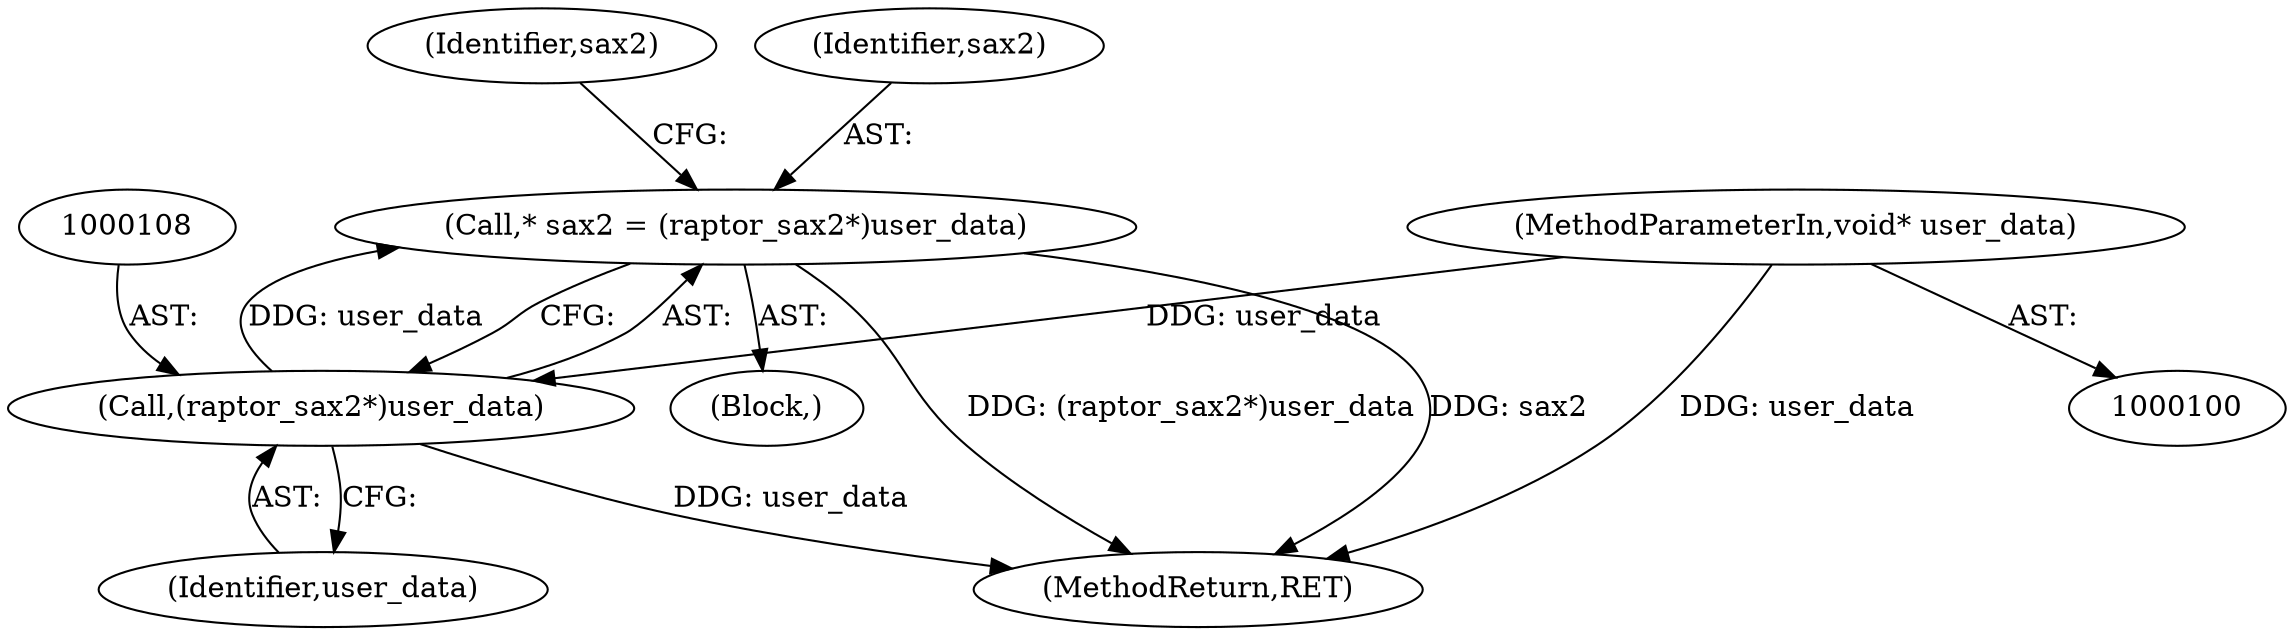digraph "0_raptor_a676f235309a59d4aa78eeffd2574ae5d341fcb0_0@pointer" {
"1000105" [label="(Call,* sax2 = (raptor_sax2*)user_data)"];
"1000107" [label="(Call,(raptor_sax2*)user_data)"];
"1000101" [label="(MethodParameterIn,void* user_data)"];
"1000109" [label="(Identifier,user_data)"];
"1000113" [label="(Identifier,sax2)"];
"1000101" [label="(MethodParameterIn,void* user_data)"];
"1000103" [label="(Block,)"];
"1000105" [label="(Call,* sax2 = (raptor_sax2*)user_data)"];
"1000106" [label="(Identifier,sax2)"];
"1000116" [label="(MethodReturn,RET)"];
"1000107" [label="(Call,(raptor_sax2*)user_data)"];
"1000105" -> "1000103"  [label="AST: "];
"1000105" -> "1000107"  [label="CFG: "];
"1000106" -> "1000105"  [label="AST: "];
"1000107" -> "1000105"  [label="AST: "];
"1000113" -> "1000105"  [label="CFG: "];
"1000105" -> "1000116"  [label="DDG: (raptor_sax2*)user_data"];
"1000105" -> "1000116"  [label="DDG: sax2"];
"1000107" -> "1000105"  [label="DDG: user_data"];
"1000107" -> "1000109"  [label="CFG: "];
"1000108" -> "1000107"  [label="AST: "];
"1000109" -> "1000107"  [label="AST: "];
"1000107" -> "1000116"  [label="DDG: user_data"];
"1000101" -> "1000107"  [label="DDG: user_data"];
"1000101" -> "1000100"  [label="AST: "];
"1000101" -> "1000116"  [label="DDG: user_data"];
}
